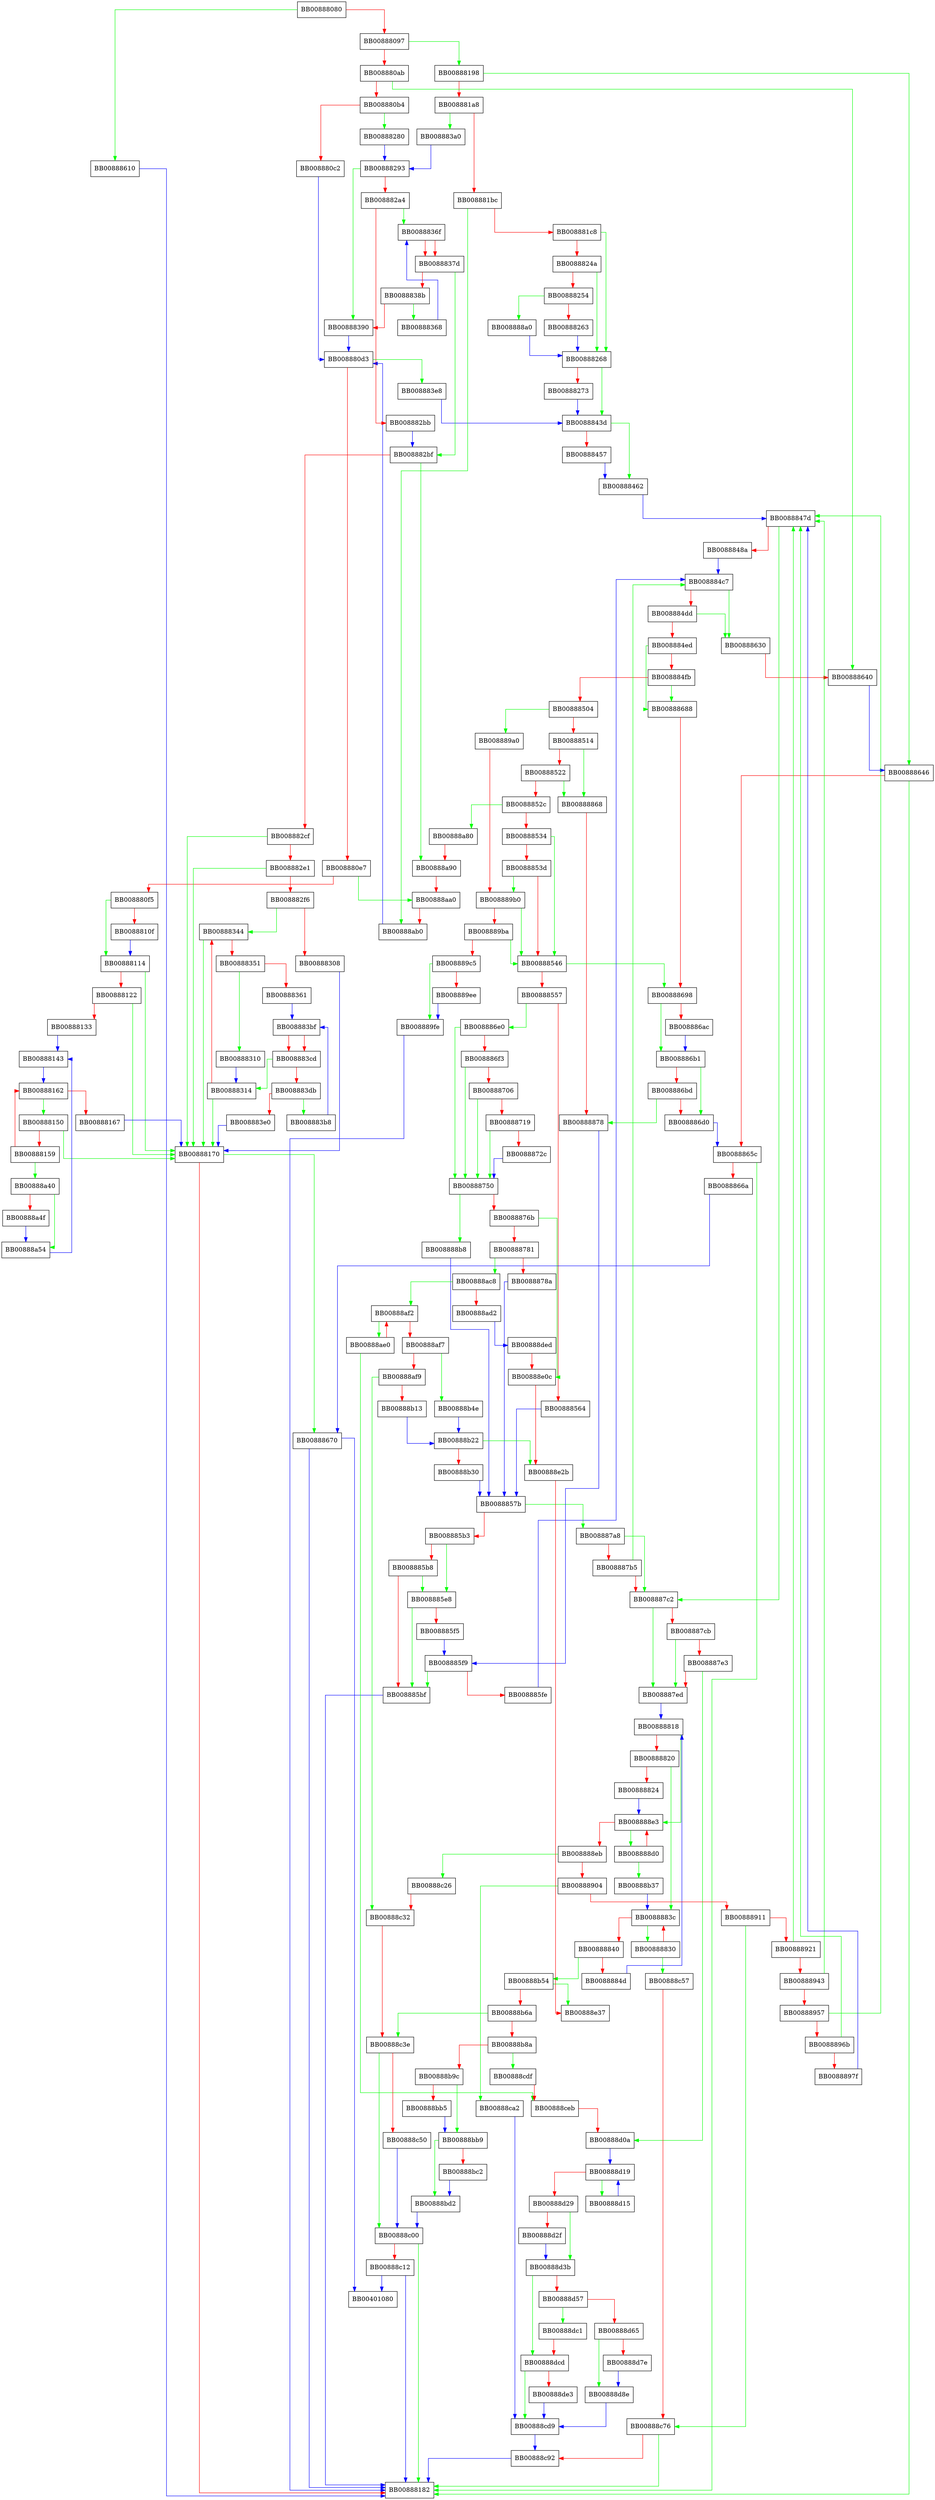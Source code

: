digraph _int_malloc {
  node [shape="box"];
  graph [splines=ortho];
  BB00888080 -> BB00888610 [color="green"];
  BB00888080 -> BB00888097 [color="red"];
  BB00888097 -> BB00888198 [color="green"];
  BB00888097 -> BB008880ab [color="red"];
  BB008880ab -> BB00888640 [color="green"];
  BB008880ab -> BB008880b4 [color="red"];
  BB008880b4 -> BB00888280 [color="green"];
  BB008880b4 -> BB008880c2 [color="red"];
  BB008880c2 -> BB008880d3 [color="blue"];
  BB008880d3 -> BB008883e8 [color="green"];
  BB008880d3 -> BB008880e7 [color="red"];
  BB008880e7 -> BB00888aa0 [color="green"];
  BB008880e7 -> BB008880f5 [color="red"];
  BB008880f5 -> BB00888114 [color="green"];
  BB008880f5 -> BB0088810f [color="red"];
  BB0088810f -> BB00888114 [color="blue"];
  BB00888114 -> BB00888170 [color="green"];
  BB00888114 -> BB00888122 [color="red"];
  BB00888122 -> BB00888170 [color="green"];
  BB00888122 -> BB00888133 [color="red"];
  BB00888133 -> BB00888143 [color="blue"];
  BB00888143 -> BB00888162 [color="blue"];
  BB00888150 -> BB00888170 [color="green"];
  BB00888150 -> BB00888159 [color="red"];
  BB00888159 -> BB00888a40 [color="green"];
  BB00888159 -> BB00888162 [color="red"];
  BB00888162 -> BB00888150 [color="green"];
  BB00888162 -> BB00888167 [color="red"];
  BB00888167 -> BB00888170 [color="blue"];
  BB00888170 -> BB00888670 [color="green"];
  BB00888170 -> BB00888182 [color="red"];
  BB00888198 -> BB00888646 [color="green"];
  BB00888198 -> BB008881a8 [color="red"];
  BB008881a8 -> BB008883a0 [color="green"];
  BB008881a8 -> BB008881bc [color="red"];
  BB008881bc -> BB00888ab0 [color="green"];
  BB008881bc -> BB008881c8 [color="red"];
  BB008881c8 -> BB00888268 [color="green"];
  BB008881c8 -> BB0088824a [color="red"];
  BB0088824a -> BB00888268 [color="green"];
  BB0088824a -> BB00888254 [color="red"];
  BB00888254 -> BB008888a0 [color="green"];
  BB00888254 -> BB00888263 [color="red"];
  BB00888263 -> BB00888268 [color="blue"];
  BB00888268 -> BB0088843d [color="green"];
  BB00888268 -> BB00888273 [color="red"];
  BB00888273 -> BB0088843d [color="blue"];
  BB00888280 -> BB00888293 [color="blue"];
  BB00888293 -> BB00888390 [color="green"];
  BB00888293 -> BB008882a4 [color="red"];
  BB008882a4 -> BB0088836f [color="green"];
  BB008882a4 -> BB008882bb [color="red"];
  BB008882bb -> BB008882bf [color="blue"];
  BB008882bf -> BB00888a90 [color="green"];
  BB008882bf -> BB008882cf [color="red"];
  BB008882cf -> BB00888170 [color="green"];
  BB008882cf -> BB008882e1 [color="red"];
  BB008882e1 -> BB00888170 [color="green"];
  BB008882e1 -> BB008882f6 [color="red"];
  BB008882f6 -> BB00888344 [color="green"];
  BB008882f6 -> BB00888308 [color="red"];
  BB00888308 -> BB00888170 [color="blue"];
  BB00888310 -> BB00888314 [color="blue"];
  BB00888314 -> BB00888170 [color="green"];
  BB00888314 -> BB00888344 [color="red"];
  BB00888344 -> BB00888170 [color="green"];
  BB00888344 -> BB00888351 [color="red"];
  BB00888351 -> BB00888310 [color="green"];
  BB00888351 -> BB00888361 [color="red"];
  BB00888361 -> BB008883bf [color="blue"];
  BB00888368 -> BB0088836f [color="blue"];
  BB0088836f -> BB0088837d [color="red"];
  BB0088836f -> BB0088837d [color="red"];
  BB0088837d -> BB008882bf [color="green"];
  BB0088837d -> BB0088838b [color="red"];
  BB0088838b -> BB00888368 [color="green"];
  BB0088838b -> BB00888390 [color="red"];
  BB00888390 -> BB008880d3 [color="blue"];
  BB008883a0 -> BB00888293 [color="blue"];
  BB008883b8 -> BB008883bf [color="blue"];
  BB008883bf -> BB008883cd [color="red"];
  BB008883bf -> BB008883cd [color="red"];
  BB008883cd -> BB00888314 [color="green"];
  BB008883cd -> BB008883db [color="red"];
  BB008883db -> BB008883b8 [color="green"];
  BB008883db -> BB008883e0 [color="red"];
  BB008883e0 -> BB00888170 [color="blue"];
  BB008883e8 -> BB0088843d [color="blue"];
  BB0088843d -> BB00888462 [color="green"];
  BB0088843d -> BB00888457 [color="red"];
  BB00888457 -> BB00888462 [color="blue"];
  BB00888462 -> BB0088847d [color="blue"];
  BB0088847d -> BB008887c2 [color="green"];
  BB0088847d -> BB0088848a [color="red"];
  BB0088848a -> BB008884c7 [color="blue"];
  BB008884c7 -> BB00888630 [color="green"];
  BB008884c7 -> BB008884dd [color="red"];
  BB008884dd -> BB00888630 [color="green"];
  BB008884dd -> BB008884ed [color="red"];
  BB008884ed -> BB00888688 [color="green"];
  BB008884ed -> BB008884fb [color="red"];
  BB008884fb -> BB00888688 [color="green"];
  BB008884fb -> BB00888504 [color="red"];
  BB00888504 -> BB008889a0 [color="green"];
  BB00888504 -> BB00888514 [color="red"];
  BB00888514 -> BB00888868 [color="green"];
  BB00888514 -> BB00888522 [color="red"];
  BB00888522 -> BB00888868 [color="green"];
  BB00888522 -> BB0088852c [color="red"];
  BB0088852c -> BB00888a80 [color="green"];
  BB0088852c -> BB00888534 [color="red"];
  BB00888534 -> BB00888546 [color="green"];
  BB00888534 -> BB0088853d [color="red"];
  BB0088853d -> BB008889b0 [color="green"];
  BB0088853d -> BB00888546 [color="red"];
  BB00888546 -> BB00888698 [color="green"];
  BB00888546 -> BB00888557 [color="red"];
  BB00888557 -> BB008886e0 [color="green"];
  BB00888557 -> BB00888564 [color="red"];
  BB00888564 -> BB0088857b [color="blue"];
  BB0088857b -> BB008887a8 [color="green"];
  BB0088857b -> BB008885b3 [color="red"];
  BB008885b3 -> BB008885e8 [color="green"];
  BB008885b3 -> BB008885b8 [color="red"];
  BB008885b8 -> BB008885e8 [color="green"];
  BB008885b8 -> BB008885bf [color="red"];
  BB008885bf -> BB00888182 [color="blue"];
  BB008885e8 -> BB008885bf [color="green"];
  BB008885e8 -> BB008885f5 [color="red"];
  BB008885f5 -> BB008885f9 [color="blue"];
  BB008885f9 -> BB008885bf [color="green"];
  BB008885f9 -> BB008885fe [color="red"];
  BB008885fe -> BB008884c7 [color="blue"];
  BB00888610 -> BB00888182 [color="blue"];
  BB00888630 -> BB00888640 [color="red"];
  BB00888640 -> BB00888646 [color="blue"];
  BB00888646 -> BB00888182 [color="green"];
  BB00888646 -> BB0088865c [color="red"];
  BB0088865c -> BB00888182 [color="green"];
  BB0088865c -> BB0088866a [color="red"];
  BB0088866a -> BB00888670 [color="blue"];
  BB00888670 -> BB00401080 [color="blue"];
  BB00888670 -> BB00888182 [color="blue"];
  BB00888688 -> BB00888698 [color="red"];
  BB00888698 -> BB008886b1 [color="green"];
  BB00888698 -> BB008886ac [color="red"];
  BB008886ac -> BB008886b1 [color="blue"];
  BB008886b1 -> BB008886d0 [color="green"];
  BB008886b1 -> BB008886bd [color="red"];
  BB008886bd -> BB00888878 [color="green"];
  BB008886bd -> BB008886d0 [color="red"];
  BB008886d0 -> BB0088865c [color="blue"];
  BB008886e0 -> BB00888750 [color="green"];
  BB008886e0 -> BB008886f3 [color="red"];
  BB008886f3 -> BB00888750 [color="green"];
  BB008886f3 -> BB00888706 [color="red"];
  BB00888706 -> BB00888750 [color="green"];
  BB00888706 -> BB00888719 [color="red"];
  BB00888719 -> BB00888750 [color="green"];
  BB00888719 -> BB0088872c [color="red"];
  BB0088872c -> BB00888750 [color="blue"];
  BB00888750 -> BB008888b8 [color="green"];
  BB00888750 -> BB0088876b [color="red"];
  BB0088876b -> BB00888e0c [color="green"];
  BB0088876b -> BB00888781 [color="red"];
  BB00888781 -> BB00888ac8 [color="green"];
  BB00888781 -> BB0088878a [color="red"];
  BB0088878a -> BB0088857b [color="blue"];
  BB008887a8 -> BB008887c2 [color="green"];
  BB008887a8 -> BB008887b5 [color="red"];
  BB008887b5 -> BB008884c7 [color="green"];
  BB008887b5 -> BB008887c2 [color="red"];
  BB008887c2 -> BB008887ed [color="green"];
  BB008887c2 -> BB008887cb [color="red"];
  BB008887cb -> BB008887ed [color="green"];
  BB008887cb -> BB008887e3 [color="red"];
  BB008887e3 -> BB00888d0a [color="green"];
  BB008887e3 -> BB008887ed [color="red"];
  BB008887ed -> BB00888818 [color="blue"];
  BB00888818 -> BB008888e3 [color="green"];
  BB00888818 -> BB00888820 [color="red"];
  BB00888820 -> BB0088883c [color="green"];
  BB00888820 -> BB00888824 [color="red"];
  BB00888824 -> BB008888e3 [color="blue"];
  BB00888830 -> BB00888c57 [color="green"];
  BB00888830 -> BB0088883c [color="red"];
  BB0088883c -> BB00888830 [color="green"];
  BB0088883c -> BB00888840 [color="red"];
  BB00888840 -> BB00888b54 [color="green"];
  BB00888840 -> BB0088884d [color="red"];
  BB0088884d -> BB00888818 [color="blue"];
  BB00888868 -> BB00888878 [color="red"];
  BB00888878 -> BB008885f9 [color="blue"];
  BB008888a0 -> BB00888268 [color="blue"];
  BB008888b8 -> BB0088857b [color="blue"];
  BB008888d0 -> BB00888b37 [color="green"];
  BB008888d0 -> BB008888e3 [color="red"];
  BB008888e3 -> BB008888d0 [color="green"];
  BB008888e3 -> BB008888eb [color="red"];
  BB008888eb -> BB00888c26 [color="green"];
  BB008888eb -> BB00888904 [color="red"];
  BB00888904 -> BB00888ca2 [color="green"];
  BB00888904 -> BB00888911 [color="red"];
  BB00888911 -> BB00888c76 [color="green"];
  BB00888911 -> BB00888921 [color="red"];
  BB00888921 -> BB0088847d [color="green"];
  BB00888921 -> BB00888943 [color="red"];
  BB00888943 -> BB0088847d [color="green"];
  BB00888943 -> BB00888957 [color="red"];
  BB00888957 -> BB0088847d [color="green"];
  BB00888957 -> BB0088896b [color="red"];
  BB0088896b -> BB0088847d [color="green"];
  BB0088896b -> BB0088897f [color="red"];
  BB0088897f -> BB0088847d [color="blue"];
  BB008889a0 -> BB008889b0 [color="red"];
  BB008889b0 -> BB00888546 [color="green"];
  BB008889b0 -> BB008889ba [color="red"];
  BB008889ba -> BB00888546 [color="green"];
  BB008889ba -> BB008889c5 [color="red"];
  BB008889c5 -> BB008889fe [color="green"];
  BB008889c5 -> BB008889ee [color="red"];
  BB008889ee -> BB008889fe [color="blue"];
  BB008889fe -> BB00888182 [color="blue"];
  BB00888a40 -> BB00888a54 [color="green"];
  BB00888a40 -> BB00888a4f [color="red"];
  BB00888a4f -> BB00888a54 [color="blue"];
  BB00888a54 -> BB00888143 [color="blue"];
  BB00888a80 -> BB00888a90 [color="red"];
  BB00888a90 -> BB00888aa0 [color="red"];
  BB00888aa0 -> BB00888ab0 [color="red"];
  BB00888ab0 -> BB008880d3 [color="blue"];
  BB00888ac8 -> BB00888af2 [color="green"];
  BB00888ac8 -> BB00888ad2 [color="red"];
  BB00888ad2 -> BB00888ded [color="blue"];
  BB00888ae0 -> BB00888ceb [color="green"];
  BB00888ae0 -> BB00888af2 [color="red"];
  BB00888af2 -> BB00888ae0 [color="green"];
  BB00888af2 -> BB00888af7 [color="red"];
  BB00888af7 -> BB00888b4e [color="green"];
  BB00888af7 -> BB00888af9 [color="red"];
  BB00888af9 -> BB00888c32 [color="green"];
  BB00888af9 -> BB00888b13 [color="red"];
  BB00888b13 -> BB00888b22 [color="blue"];
  BB00888b22 -> BB00888e2b [color="green"];
  BB00888b22 -> BB00888b30 [color="red"];
  BB00888b30 -> BB0088857b [color="blue"];
  BB00888b37 -> BB0088883c [color="blue"];
  BB00888b4e -> BB00888b22 [color="blue"];
  BB00888b54 -> BB00888e37 [color="green"];
  BB00888b54 -> BB00888b6a [color="red"];
  BB00888b6a -> BB00888c3e [color="green"];
  BB00888b6a -> BB00888b8a [color="red"];
  BB00888b8a -> BB00888cdf [color="green"];
  BB00888b8a -> BB00888b9c [color="red"];
  BB00888b9c -> BB00888bb9 [color="green"];
  BB00888b9c -> BB00888bb5 [color="red"];
  BB00888bb5 -> BB00888bb9 [color="blue"];
  BB00888bb9 -> BB00888bd2 [color="green"];
  BB00888bb9 -> BB00888bc2 [color="red"];
  BB00888bc2 -> BB00888bd2 [color="blue"];
  BB00888bd2 -> BB00888c00 [color="blue"];
  BB00888c00 -> BB00888182 [color="green"];
  BB00888c00 -> BB00888c12 [color="red"];
  BB00888c12 -> BB00401080 [color="blue"];
  BB00888c12 -> BB00888182 [color="blue"];
  BB00888c26 -> BB00888c32 [color="red"];
  BB00888c32 -> BB00888c3e [color="red"];
  BB00888c3e -> BB00888c00 [color="green"];
  BB00888c3e -> BB00888c50 [color="red"];
  BB00888c50 -> BB00888c00 [color="blue"];
  BB00888c57 -> BB00888c76 [color="red"];
  BB00888c76 -> BB00888182 [color="green"];
  BB00888c76 -> BB00888c92 [color="red"];
  BB00888c92 -> BB00888182 [color="blue"];
  BB00888ca2 -> BB00888cd9 [color="blue"];
  BB00888cd9 -> BB00888c92 [color="blue"];
  BB00888cdf -> BB00888ceb [color="red"];
  BB00888ceb -> BB00888d0a [color="red"];
  BB00888d0a -> BB00888d19 [color="blue"];
  BB00888d15 -> BB00888d19 [color="blue"];
  BB00888d19 -> BB00888d15 [color="green"];
  BB00888d19 -> BB00888d29 [color="red"];
  BB00888d29 -> BB00888d3b [color="green"];
  BB00888d29 -> BB00888d2f [color="red"];
  BB00888d2f -> BB00888d3b [color="blue"];
  BB00888d3b -> BB00888dcd [color="green"];
  BB00888d3b -> BB00888d57 [color="red"];
  BB00888d57 -> BB00888dc1 [color="green"];
  BB00888d57 -> BB00888d65 [color="red"];
  BB00888d65 -> BB00888d8e [color="green"];
  BB00888d65 -> BB00888d7e [color="red"];
  BB00888d7e -> BB00888d8e [color="blue"];
  BB00888d8e -> BB00888cd9 [color="blue"];
  BB00888dc1 -> BB00888dcd [color="red"];
  BB00888dcd -> BB00888cd9 [color="green"];
  BB00888dcd -> BB00888de3 [color="red"];
  BB00888de3 -> BB00888cd9 [color="blue"];
  BB00888ded -> BB00888e0c [color="red"];
  BB00888e0c -> BB00888e2b [color="red"];
  BB00888e2b -> BB00888e37 [color="red"];
}